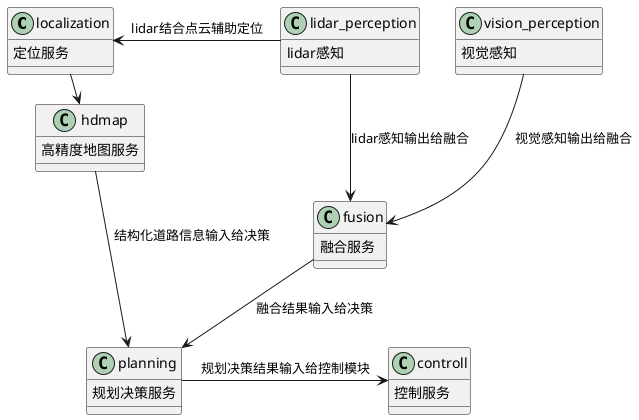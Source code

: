 @startuml
localization : 定位服务
planning : 规划决策服务
vision_perception : 视觉感知
lidar_perception : lidar感知
fusion : 融合服务
hdmap : 高精度地图服务
controll : 控制服务

localization -> hdmap : 高精度依靠定位结果生成结构化道路信息
vision_perception -down-> fusion : 视觉感知输出给融合
lidar_perception -down-> fusion : lidar感知输出给融合
lidar_perception -left-> localization : lidar结合点云辅助定位
hdmap -> planning :结构化道路信息输入给决策
fusion -down-> planning : 融合结果输入给决策
planning -> controll :规划决策结果输入给控制模块
@enduml